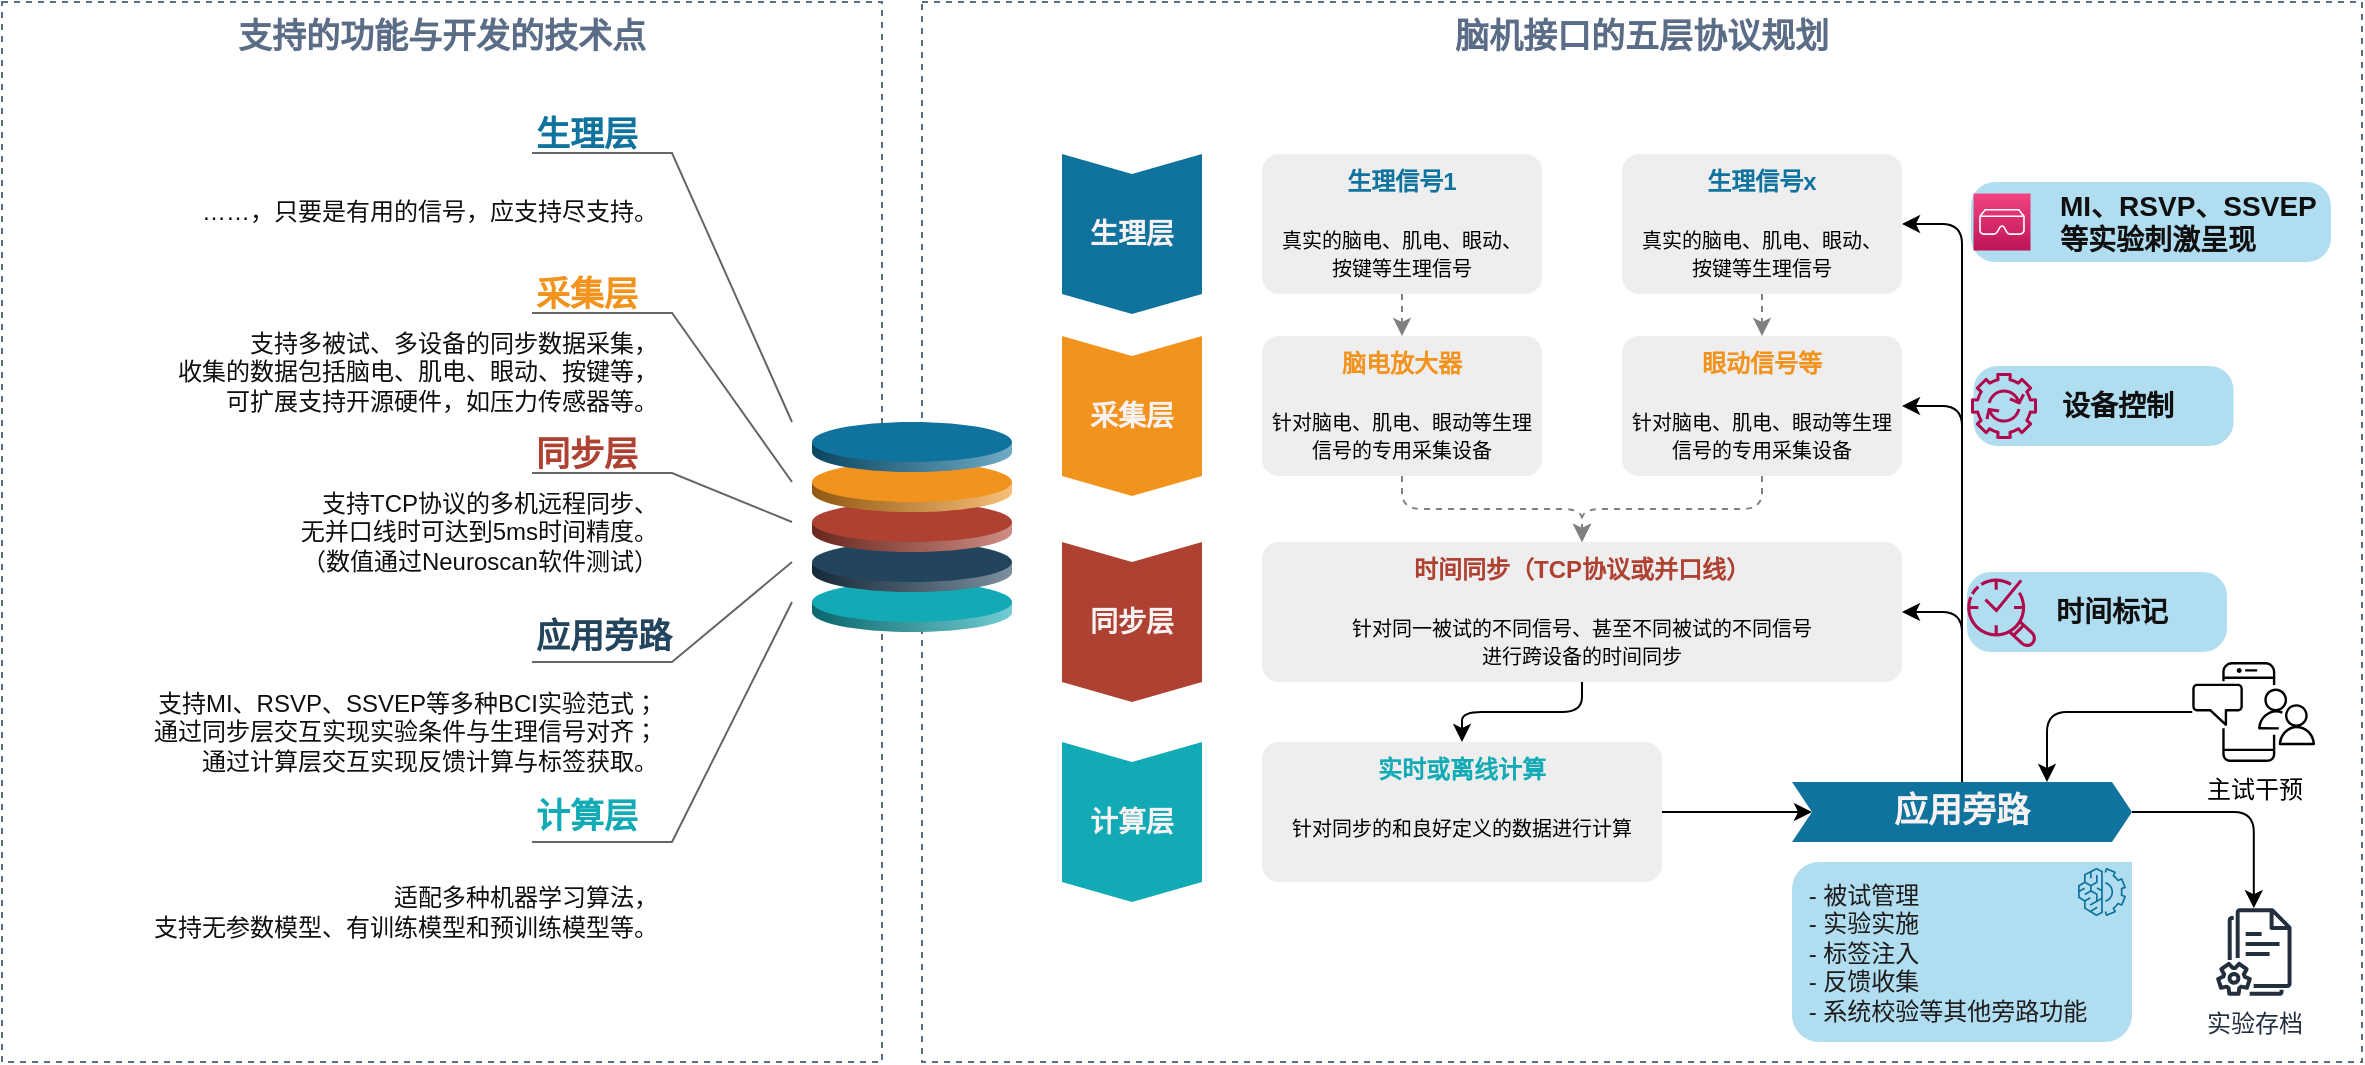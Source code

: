 <mxfile>
    <diagram id="OD9cQ7uxcBFR5S-n5x26" name="Page-1">
        <mxGraphModel dx="2348" dy="940" grid="1" gridSize="10" guides="1" tooltips="1" connect="1" arrows="1" fold="1" page="1" pageScale="1" pageWidth="850" pageHeight="1100" math="0" shadow="0">
            <root>
                <mxCell id="0"/>
                <mxCell id="1" parent="0"/>
                <mxCell id="51" value="脑机接口的五层协议规划" style="fillColor=none;strokeColor=#5A6C86;dashed=1;verticalAlign=top;fontStyle=1;fontColor=#5A6C86;fontSize=17;" vertex="1" parent="1">
                    <mxGeometry x="-30" y="30" width="720" height="530" as="geometry"/>
                </mxCell>
                <mxCell id="68" value="时间标记" style="shape=rect;rounded=1;whiteSpace=wrap;html=1;shadow=0;strokeColor=none;fillColor=#B1DDF0;arcSize=30;fontSize=14;spacingLeft=42;fontStyle=1;fontColor=#100f0f;align=left;" vertex="1" parent="1">
                    <mxGeometry x="492.5" y="315" width="130" height="40" as="geometry"/>
                </mxCell>
                <mxCell id="67" value="设备控制" style="shape=rect;rounded=1;whiteSpace=wrap;html=1;shadow=0;strokeColor=none;fillColor=#B1DDF0;arcSize=30;fontSize=14;spacingLeft=42;fontStyle=1;fontColor=#100f0f;align=left;verticalAlign=middle;" vertex="1" parent="1">
                    <mxGeometry x="495.75" y="212" width="130" height="40" as="geometry"/>
                </mxCell>
                <mxCell id="52" value="支持的功能与开发的技术点" style="fillColor=none;strokeColor=#5A6C86;dashed=1;verticalAlign=top;fontStyle=1;fontColor=#5A6C86;fontSize=17;" vertex="1" parent="1">
                    <mxGeometry x="-490" y="30" width="440" height="530" as="geometry"/>
                </mxCell>
                <mxCell id="2" value="生理层" style="shape=step;perimeter=stepPerimeter;whiteSpace=wrap;html=1;fixedSize=1;size=10;direction=south;fillColor=#10739E;strokeColor=none;rounded=0;fontStyle=1;fontColor=#f8f2f2;fontSize=14;" vertex="1" parent="1">
                    <mxGeometry x="40" y="106" width="70" height="80" as="geometry"/>
                </mxCell>
                <mxCell id="3" value="采集层" style="shape=step;perimeter=stepPerimeter;whiteSpace=wrap;html=1;fixedSize=1;size=10;direction=south;fillColor=#F2931E;strokeColor=none;rounded=0;fontStyle=1;fontColor=#f8f2f2;fontSize=14;" vertex="1" parent="1">
                    <mxGeometry x="40" y="197" width="70" height="80" as="geometry"/>
                </mxCell>
                <mxCell id="4" value="同步层" style="shape=step;perimeter=stepPerimeter;whiteSpace=wrap;html=1;fixedSize=1;size=10;direction=south;fillColor=#AE4132;strokeColor=none;rounded=0;fontStyle=1;fontColor=#f8f2f2;fontSize=14;" vertex="1" parent="1">
                    <mxGeometry x="40" y="300" width="70" height="80" as="geometry"/>
                </mxCell>
                <mxCell id="6" value="计算层" style="shape=step;perimeter=stepPerimeter;whiteSpace=wrap;html=1;fixedSize=1;size=10;direction=south;fillColor=#12AAB5;strokeColor=none;rounded=0;fontStyle=1;fontColor=#f8f2f2;fontSize=14;" vertex="1" parent="1">
                    <mxGeometry x="40" y="400" width="70" height="80" as="geometry"/>
                </mxCell>
                <mxCell id="27" style="edgeStyle=orthogonalEdgeStyle;html=1;exitX=0.5;exitY=1;exitDx=0;exitDy=0;entryX=0.5;entryY=0;entryDx=0;entryDy=0;fontSize=14;fontColor=#1d1b1b;dashed=1;strokeColor=#808080;" edge="1" parent="1" source="7" target="8">
                    <mxGeometry relative="1" as="geometry"/>
                </mxCell>
                <mxCell id="7" value="&lt;font style=&quot;&quot;&gt;&lt;font color=&quot;#10739e&quot;&gt;&lt;b&gt;生理信号1&lt;/b&gt;&lt;/font&gt;&lt;br&gt;&lt;br&gt;&lt;font style=&quot;font-size: 10px;&quot; size=&quot;1&quot;&gt;真实的脑电、肌电、眼动、&lt;br&gt;按键等生理信号&lt;/font&gt;&lt;/font&gt;" style="rounded=1;strokeColor=none;fillColor=#EEEEEE;align=center;arcSize=12;verticalAlign=top;whiteSpace=wrap;html=1;fontSize=12;" vertex="1" parent="1">
                    <mxGeometry x="140" y="106" width="140" height="70" as="geometry"/>
                </mxCell>
                <mxCell id="24" style="edgeStyle=orthogonalEdgeStyle;html=1;exitX=0.5;exitY=1;exitDx=0;exitDy=0;entryX=0.5;entryY=0;entryDx=0;entryDy=0;fontSize=14;fontColor=#1d1b1b;dashed=1;strokeColor=#808080;" edge="1" parent="1" source="8" target="9">
                    <mxGeometry relative="1" as="geometry"/>
                </mxCell>
                <mxCell id="8" value="&lt;font style=&quot;font-size: 10px&quot;&gt;&lt;font style=&quot;font-size: 12px&quot; color=&quot;#F2931E&quot;&gt;&lt;b&gt;脑电放大器&lt;/b&gt;&lt;/font&gt;&lt;br&gt;&lt;br&gt;&lt;font size=&quot;1&quot;&gt;针对脑电、肌电、眼动等生理信号的专用采集设备&lt;/font&gt;&lt;/font&gt;" style="rounded=1;strokeColor=none;fillColor=#EEEEEE;align=center;arcSize=12;verticalAlign=top;whiteSpace=wrap;html=1;fontSize=12;" vertex="1" parent="1">
                    <mxGeometry x="140" y="197" width="140" height="70" as="geometry"/>
                </mxCell>
                <mxCell id="26" style="edgeStyle=orthogonalEdgeStyle;html=1;exitX=0.5;exitY=1;exitDx=0;exitDy=0;entryX=0.5;entryY=0;entryDx=0;entryDy=0;fontSize=14;fontColor=#1d1b1b;" edge="1" parent="1" source="9" target="11">
                    <mxGeometry relative="1" as="geometry"/>
                </mxCell>
                <mxCell id="9" value="&lt;font style=&quot;&quot;&gt;&lt;font style=&quot;font-size: 12px;&quot; color=&quot;#AE4132&quot;&gt;&lt;b&gt;时间同步（TCP协议或并口线）&lt;/b&gt;&lt;/font&gt;&lt;br&gt;&lt;br&gt;&lt;font size=&quot;1&quot;&gt;针对同一被试的不同信号、甚至不同被试的不同信号&lt;br&gt;进行跨设备的时间同步&lt;/font&gt;&lt;br&gt;&lt;/font&gt;" style="rounded=1;strokeColor=none;fillColor=#EEEEEE;align=center;arcSize=12;verticalAlign=top;whiteSpace=wrap;html=1;fontSize=12;" vertex="1" parent="1">
                    <mxGeometry x="140" y="300" width="320" height="70" as="geometry"/>
                </mxCell>
                <mxCell id="16" style="edgeStyle=none;html=1;entryX=0;entryY=0.5;entryDx=0;entryDy=0;fontSize=14;fontColor=#f8f2f2;" edge="1" parent="1" source="11" target="12">
                    <mxGeometry relative="1" as="geometry"/>
                </mxCell>
                <mxCell id="11" value="&lt;font style=&quot;font-size: 10px&quot;&gt;&lt;font style=&quot;font-size: 12px&quot; color=&quot;#12AAB5&quot;&gt;&lt;b&gt;实时或离线计算&lt;/b&gt;&lt;/font&gt;&lt;br&gt;&lt;br&gt;&lt;font size=&quot;1&quot;&gt;针对同步的和良好定义的数据进行计算&lt;/font&gt;&lt;/font&gt;" style="rounded=1;strokeColor=none;fillColor=#EEEEEE;align=center;arcSize=12;verticalAlign=top;whiteSpace=wrap;html=1;fontSize=12;" vertex="1" parent="1">
                    <mxGeometry x="140" y="400" width="200" height="70" as="geometry"/>
                </mxCell>
                <mxCell id="18" style="edgeStyle=orthogonalEdgeStyle;html=1;exitX=0.5;exitY=0;exitDx=0;exitDy=0;entryX=1;entryY=0.5;entryDx=0;entryDy=0;fontSize=14;fontColor=#f8f2f2;" edge="1" parent="1" source="12" target="20">
                    <mxGeometry relative="1" as="geometry"/>
                </mxCell>
                <mxCell id="53" style="edgeStyle=orthogonalEdgeStyle;html=1;exitX=0.5;exitY=0;exitDx=0;exitDy=0;entryX=1;entryY=0.5;entryDx=0;entryDy=0;strokeColor=#000000;fontSize=17;fontColor=#23445d;" edge="1" parent="1" source="12" target="9">
                    <mxGeometry relative="1" as="geometry"/>
                </mxCell>
                <mxCell id="55" style="edgeStyle=orthogonalEdgeStyle;html=1;strokeColor=#000000;fontSize=17;fontColor=#23445d;" edge="1" parent="1" source="12" target="54">
                    <mxGeometry relative="1" as="geometry"/>
                </mxCell>
                <mxCell id="61" style="edgeStyle=orthogonalEdgeStyle;html=1;exitX=0.5;exitY=0;exitDx=0;exitDy=0;entryX=1;entryY=0.5;entryDx=0;entryDy=0;strokeColor=#000000;fontSize=17;fontColor=#000000;" edge="1" parent="1" source="12" target="21">
                    <mxGeometry relative="1" as="geometry"/>
                </mxCell>
                <mxCell id="12" value="应用旁路" style="shape=step;perimeter=stepPerimeter;whiteSpace=wrap;html=1;fixedSize=1;size=10;fillColor=#10739E;strokeColor=none;fontSize=17;fontStyle=1;align=center;fontColor=#f8f2f2;" vertex="1" parent="1">
                    <mxGeometry x="405" y="420" width="170" height="30" as="geometry"/>
                </mxCell>
                <mxCell id="13" value="&amp;nbsp;- 被试管理&lt;br&gt;&amp;nbsp;- 实验实施&lt;br&gt;&amp;nbsp;- 标签注入&lt;br&gt;&amp;nbsp;- 反馈收集&lt;br&gt;&amp;nbsp;- 系统校验等其他旁路功能" style="shape=rect;fillColor=#B1DDF0;strokeColor=none;fontSize=12;html=1;whiteSpace=wrap;align=left;verticalAlign=top;spacing=5;fontColor=#1d1b1b;rounded=1;" vertex="1" parent="1">
                    <mxGeometry x="405" y="460" width="170" height="90" as="geometry"/>
                </mxCell>
                <mxCell id="28" style="edgeStyle=orthogonalEdgeStyle;html=1;exitX=0.5;exitY=1;exitDx=0;exitDy=0;entryX=0.5;entryY=0;entryDx=0;entryDy=0;fontSize=14;fontColor=#1d1b1b;dashed=1;strokeColor=#808080;" edge="1" parent="1" source="20" target="21">
                    <mxGeometry relative="1" as="geometry"/>
                </mxCell>
                <mxCell id="20" value="&lt;font style=&quot;&quot;&gt;&lt;font color=&quot;#10739e&quot;&gt;&lt;b&gt;生理信号x&lt;/b&gt;&lt;/font&gt;&lt;br&gt;&lt;br&gt;&lt;font style=&quot;font-size: 10px;&quot; size=&quot;1&quot;&gt;真实的脑电、肌电、眼动&lt;/font&gt;&lt;span style=&quot;font-size: 10px;&quot;&gt;、&lt;br&gt;按键&lt;/span&gt;&lt;font style=&quot;font-size: 10px;&quot; size=&quot;1&quot;&gt;等生理信号&lt;/font&gt;&lt;/font&gt;" style="rounded=1;strokeColor=none;fillColor=#EEEEEE;align=center;arcSize=12;verticalAlign=top;whiteSpace=wrap;html=1;fontSize=12;" vertex="1" parent="1">
                    <mxGeometry x="320" y="106" width="140" height="70" as="geometry"/>
                </mxCell>
                <mxCell id="25" style="edgeStyle=orthogonalEdgeStyle;html=1;exitX=0.5;exitY=1;exitDx=0;exitDy=0;entryX=0.5;entryY=0;entryDx=0;entryDy=0;fontSize=14;fontColor=#1d1b1b;dashed=1;strokeColor=#808080;" edge="1" parent="1" source="21" target="9">
                    <mxGeometry relative="1" as="geometry"/>
                </mxCell>
                <mxCell id="21" value="&lt;font style=&quot;font-size: 10px&quot;&gt;&lt;font style=&quot;font-size: 12px&quot; color=&quot;#F2931E&quot;&gt;&lt;b&gt;眼动信号等&lt;/b&gt;&lt;/font&gt;&lt;br&gt;&lt;br&gt;&lt;font size=&quot;1&quot;&gt;针对脑电、肌电、眼动等生理信号的专用采集设备&lt;/font&gt;&lt;/font&gt;" style="rounded=1;strokeColor=none;fillColor=#EEEEEE;align=center;arcSize=12;verticalAlign=top;whiteSpace=wrap;html=1;fontSize=12;" vertex="1" parent="1">
                    <mxGeometry x="320" y="197" width="140" height="70" as="geometry"/>
                </mxCell>
                <mxCell id="31" value="" style="sketch=0;points=[[0,0,0],[0.25,0,0],[0.5,0,0],[0.75,0,0],[1,0,0],[0,1,0],[0.25,1,0],[0.5,1,0],[0.75,1,0],[1,1,0],[0,0.25,0],[0,0.5,0],[0,0.75,0],[1,0.25,0],[1,0.5,0],[1,0.75,0]];outlineConnect=0;gradientDirection=north;fillColor=#b1ddf0;strokeColor=#10739e;dashed=0;verticalLabelPosition=bottom;verticalAlign=top;align=center;html=1;fontSize=12;fontStyle=0;aspect=fixed;shape=mxgraph.aws4.resourceIcon;resIcon=mxgraph.aws4.machine_learning;" vertex="1" parent="1">
                    <mxGeometry x="545" y="460" width="30" height="30" as="geometry"/>
                </mxCell>
                <mxCell id="34" value="MI、RSVP、SSVEP等实验刺激呈现" style="shape=rect;rounded=1;whiteSpace=wrap;html=1;shadow=0;strokeColor=none;fillColor=#B1DDF0;arcSize=30;fontSize=14;spacingLeft=42;fontStyle=1;fontColor=#100f0f;align=left;" vertex="1" parent="1">
                    <mxGeometry x="494.5" y="120" width="180" height="40" as="geometry"/>
                </mxCell>
                <mxCell id="30" value="" style="sketch=0;points=[[0,0,0],[0.25,0,0],[0.5,0,0],[0.75,0,0],[1,0,0],[0,1,0],[0.25,1,0],[0.5,1,0],[0.75,1,0],[1,1,0],[0,0.25,0],[0,0.5,0],[0,0.75,0],[1,0.25,0],[1,0.5,0],[1,0.75,0]];outlineConnect=0;fontColor=#232F3E;gradientColor=#F34482;gradientDirection=north;fillColor=#BC1356;strokeColor=#ffffff;dashed=0;verticalLabelPosition=bottom;verticalAlign=top;align=center;html=1;fontSize=12;fontStyle=0;aspect=fixed;shape=mxgraph.aws4.resourceIcon;resIcon=mxgraph.aws4.ar_vr;" vertex="1" parent="1">
                    <mxGeometry x="495.75" y="125.75" width="28.5" height="28.5" as="geometry"/>
                </mxCell>
                <mxCell id="36" value="" style="verticalLabelPosition=middle;verticalAlign=middle;html=1;shape=mxgraph.infographic.cylinder;fillColor=#12AAB5;strokeColor=none;shadow=0;align=left;labelPosition=right;spacingLeft=10;fontStyle=1;fontColor=#12AAB5;fontSize=14;" vertex="1" parent="1">
                    <mxGeometry x="-85" y="320" width="100" height="25" as="geometry"/>
                </mxCell>
                <mxCell id="37" value="" style="verticalLabelPosition=middle;verticalAlign=middle;html=1;shape=mxgraph.infographic.cylinder;fillColor=#23445D;strokeColor=none;shadow=0;align=left;labelPosition=right;spacingLeft=10;fontStyle=1;fontColor=#23445D;fontSize=14;" vertex="1" parent="1">
                    <mxGeometry x="-85" y="300" width="100" height="25" as="geometry"/>
                </mxCell>
                <mxCell id="38" value="" style="verticalLabelPosition=middle;verticalAlign=middle;html=1;shape=mxgraph.infographic.cylinder;fillColor=#AE4132;strokeColor=none;shadow=0;align=left;labelPosition=right;spacingLeft=10;fontStyle=1;fontColor=#AE4132;fontSize=14;" vertex="1" parent="1">
                    <mxGeometry x="-85" y="280" width="100" height="25" as="geometry"/>
                </mxCell>
                <mxCell id="39" value="" style="verticalLabelPosition=middle;verticalAlign=middle;html=1;shape=mxgraph.infographic.cylinder;fillColor=#F2931E;strokeColor=none;shadow=0;align=left;labelPosition=right;spacingLeft=10;fontStyle=1;fontColor=#F2931E;fontSize=14;" vertex="1" parent="1">
                    <mxGeometry x="-85" y="260" width="100" height="25" as="geometry"/>
                </mxCell>
                <mxCell id="40" value="" style="verticalLabelPosition=middle;verticalAlign=middle;html=1;shape=mxgraph.infographic.cylinder;fillColor=#10739E;strokeColor=none;shadow=0;align=left;labelPosition=right;spacingLeft=10;fontStyle=1;fontColor=#10739E;fontSize=14;" vertex="1" parent="1">
                    <mxGeometry x="-85" y="240" width="100" height="25" as="geometry"/>
                </mxCell>
                <mxCell id="41" value="生理层" style="strokeWidth=1;shadow=0;dashed=0;align=center;html=1;shape=mxgraph.mockup.text.callout;linkText=;textSize=17;textColor=#666666;callDir=NW;callStyle=line;fontSize=17;fontColor=#10739E;align=left;verticalAlign=top;strokeColor=#666666;fillColor=#4D9900;flipV=0;fontStyle=1;" vertex="1" parent="1">
                    <mxGeometry x="-225" y="80" width="130" height="160" as="geometry"/>
                </mxCell>
                <mxCell id="42" value="采集层" style="strokeWidth=1;shadow=0;dashed=0;align=center;html=1;shape=mxgraph.mockup.text.callout;linkText=;textSize=17;textColor=#666666;callDir=NW;callStyle=line;fontSize=17;fontColor=#F2931E;align=left;verticalAlign=top;strokeColor=#666666;fillColor=#4D9900;flipV=0;fontStyle=1;" vertex="1" parent="1">
                    <mxGeometry x="-225" y="160" width="130" height="110" as="geometry"/>
                </mxCell>
                <mxCell id="43" value="同步层" style="strokeWidth=1;shadow=0;dashed=0;align=center;html=1;shape=mxgraph.mockup.text.callout;linkText=;textSize=17;textColor=#666666;callDir=NW;callStyle=line;fontSize=17;fontColor=#AE4132;align=left;verticalAlign=top;strokeColor=#666666;fillColor=#4D9900;flipV=0;fontStyle=1;" vertex="1" parent="1">
                    <mxGeometry x="-225" y="240" width="130" height="50" as="geometry"/>
                </mxCell>
                <mxCell id="44" value="应用旁路" style="strokeWidth=1;shadow=0;dashed=0;align=center;html=1;shape=mxgraph.mockup.text.callout;linkText=;textSize=17;textColor=#666666;callDir=SW;callStyle=line;fontSize=17;fontColor=#23445D;align=left;verticalAlign=bottom;strokeColor=#666666;fillColor=#4D9900;flipV=0;fontStyle=1;" vertex="1" parent="1">
                    <mxGeometry x="-225" y="310" width="130" height="50" as="geometry"/>
                </mxCell>
                <mxCell id="45" value="计算层" style="strokeWidth=1;shadow=0;dashed=0;align=center;html=1;shape=mxgraph.mockup.text.callout;linkText=;textSize=17;textColor=#666666;callDir=SW;callStyle=line;fontSize=17;fontColor=#12AAB5;align=left;verticalAlign=bottom;strokeColor=#666666;fillColor=#4D9900;flipV=0;fontStyle=1;" vertex="1" parent="1">
                    <mxGeometry x="-225" y="330" width="130" height="120" as="geometry"/>
                </mxCell>
                <mxCell id="46" value="……，只要是有用的信号，应支持尽支持。" style="rounded=0;whiteSpace=wrap;shadow=0;strokeColor=none;strokeWidth=6;fillColor=none;fontSize=12;align=right;html=1;fontColor=#100f0f;" vertex="1" parent="1">
                    <mxGeometry x="-400" y="110" width="240" height="50" as="geometry"/>
                </mxCell>
                <mxCell id="47" value="支持多被试、多设备的同步数据采集，&lt;br&gt;收集的数据包括脑电、肌电、眼动、按键等，&lt;br&gt;可扩展支持开源硬件，如压力传感器等。" style="rounded=0;whiteSpace=wrap;shadow=0;strokeColor=none;strokeWidth=6;fillColor=none;fontSize=12;align=right;html=1;fontColor=#100f0f;" vertex="1" parent="1">
                    <mxGeometry x="-430" y="190" width="270" height="50" as="geometry"/>
                </mxCell>
                <mxCell id="48" value="支持TCP协议的多机远程同步、&lt;br&gt;无并口线时可达到5ms时间精度。&lt;br&gt;（数值通过Neuroscan软件测试）" style="rounded=0;whiteSpace=wrap;shadow=0;strokeColor=none;strokeWidth=6;fillColor=none;fontSize=12;align=right;html=1;fontColor=#100f0f;" vertex="1" parent="1">
                    <mxGeometry x="-400" y="270" width="240" height="50" as="geometry"/>
                </mxCell>
                <mxCell id="49" value="支持MI、RSVP、SSVEP等多种BCI实验范式；&lt;br&gt;通过同步层交互实现实验条件与生理信号对齐；&lt;br&gt;通过计算层交互实现反馈计算与标签获取。" style="rounded=0;whiteSpace=wrap;shadow=0;strokeColor=none;strokeWidth=6;fillColor=none;fontSize=12;align=right;html=1;fontColor=#100f0f;" vertex="1" parent="1">
                    <mxGeometry x="-440" y="370" width="280" height="50" as="geometry"/>
                </mxCell>
                <mxCell id="50" value="适配多种机器学习算法，&lt;br&gt;支持无参数模型、有训练模型和预训练模型等。" style="rounded=0;whiteSpace=wrap;shadow=0;strokeColor=none;strokeWidth=6;fillColor=none;fontSize=12;align=right;html=1;fontColor=#100f0f;" vertex="1" parent="1">
                    <mxGeometry x="-420" y="460" width="260" height="50" as="geometry"/>
                </mxCell>
                <mxCell id="54" value="实验存档" style="sketch=0;outlineConnect=0;fontColor=#232F3E;gradientColor=none;fillColor=#232F3D;strokeColor=none;dashed=0;verticalLabelPosition=bottom;verticalAlign=top;align=center;html=1;fontSize=12;fontStyle=0;aspect=fixed;pointerEvents=1;shape=mxgraph.aws4.documents2;" vertex="1" parent="1">
                    <mxGeometry x="616.97" y="483" width="37.79" height="44" as="geometry"/>
                </mxCell>
                <mxCell id="60" style="edgeStyle=orthogonalEdgeStyle;html=1;entryX=0.75;entryY=0;entryDx=0;entryDy=0;strokeColor=#000000;fontSize=17;fontColor=#000000;" edge="1" parent="1" source="56" target="12">
                    <mxGeometry relative="1" as="geometry"/>
                </mxCell>
                <mxCell id="56" value="主试干预" style="sketch=0;outlineConnect=0;gradientColor=none;fontColor=#000000;strokeColor=none;fillColor=#000000;dashed=0;verticalLabelPosition=bottom;verticalAlign=top;align=center;html=1;fontSize=12;fontStyle=0;aspect=fixed;shape=mxgraph.aws4.illustration_notification;pointerEvents=1" vertex="1" parent="1">
                    <mxGeometry x="605.0" y="360" width="61.73" height="50" as="geometry"/>
                </mxCell>
                <mxCell id="65" value="" style="sketch=0;outlineConnect=0;fontColor=#232F3E;gradientColor=none;fillColor=#B0084D;strokeColor=none;dashed=0;verticalLabelPosition=bottom;verticalAlign=top;align=center;html=1;fontSize=12;fontStyle=0;aspect=fixed;pointerEvents=1;shape=mxgraph.aws4.systems_manager_opscenter;" vertex="1" parent="1">
                    <mxGeometry x="492.5" y="317.5" width="35" height="35" as="geometry"/>
                </mxCell>
                <mxCell id="66" value="" style="sketch=0;outlineConnect=0;fontColor=#232F3E;gradientColor=none;fillColor=#B0084D;strokeColor=none;dashed=0;verticalLabelPosition=bottom;verticalAlign=middle;align=center;html=1;fontSize=12;fontStyle=0;aspect=fixed;pointerEvents=1;shape=mxgraph.aws4.automation;" vertex="1" parent="1">
                    <mxGeometry x="494.5" y="215.5" width="33" height="33" as="geometry"/>
                </mxCell>
            </root>
        </mxGraphModel>
    </diagram>
</mxfile>
